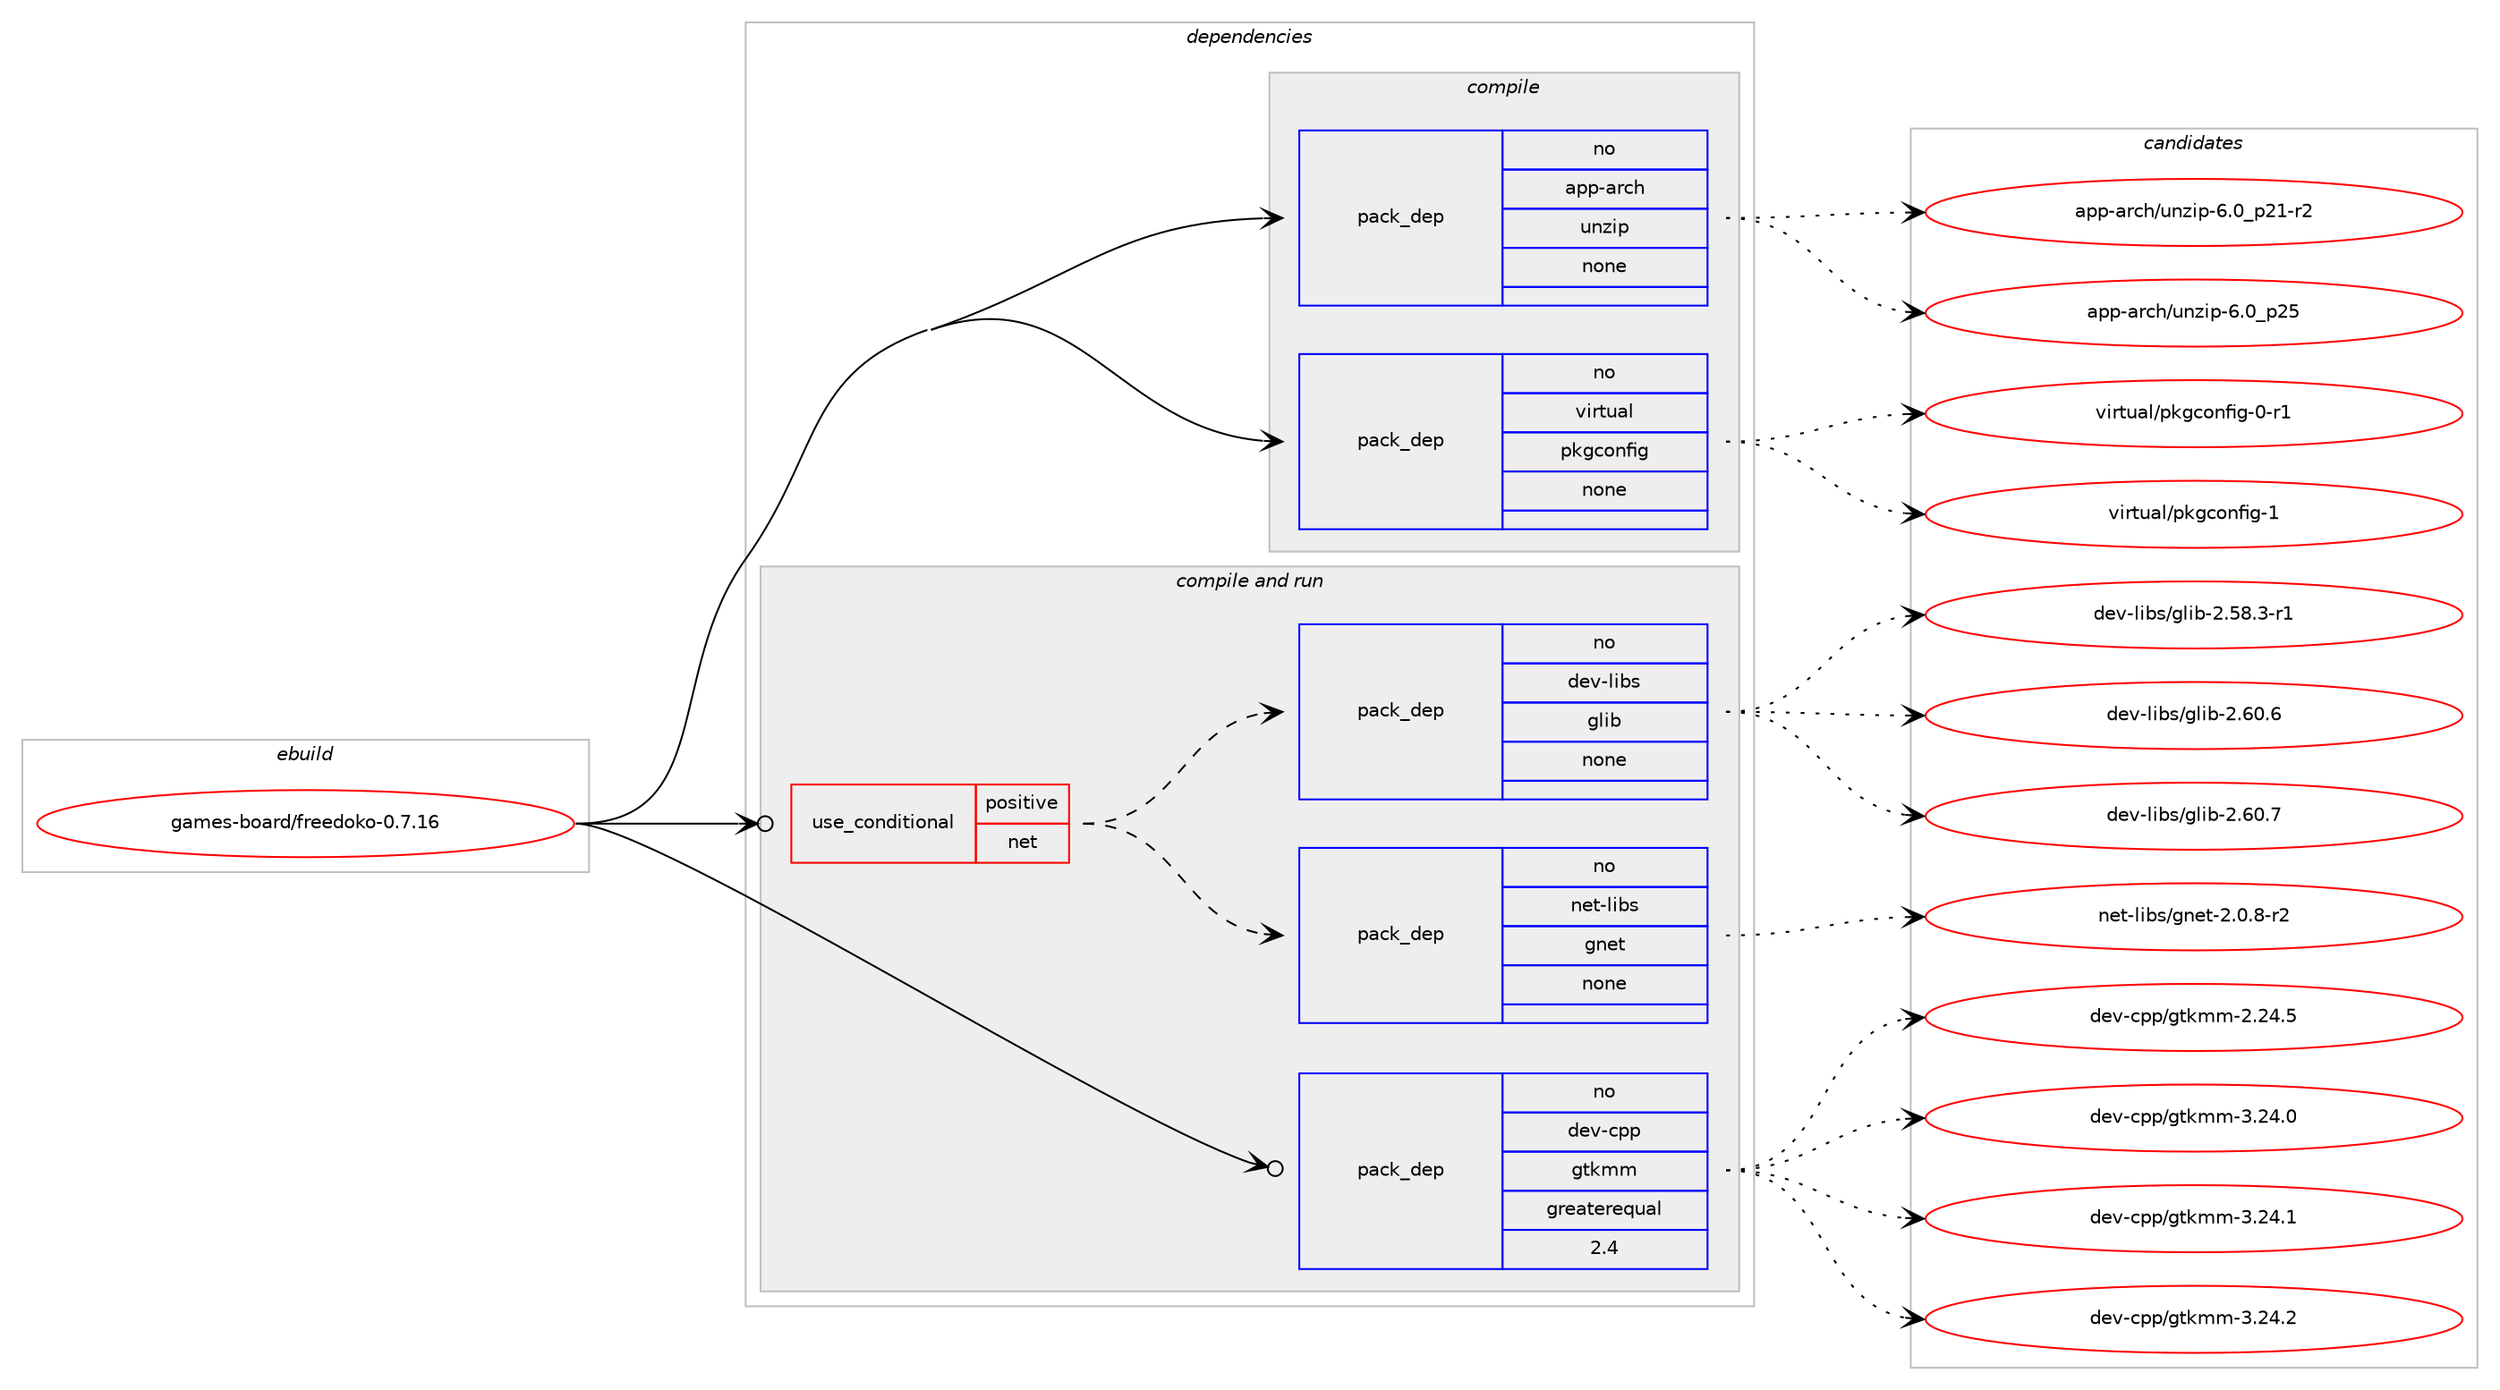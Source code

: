 digraph prolog {

# *************
# Graph options
# *************

newrank=true;
concentrate=true;
compound=true;
graph [rankdir=LR,fontname=Helvetica,fontsize=10,ranksep=1.5];#, ranksep=2.5, nodesep=0.2];
edge  [arrowhead=vee];
node  [fontname=Helvetica,fontsize=10];

# **********
# The ebuild
# **********

subgraph cluster_leftcol {
color=gray;
rank=same;
label=<<i>ebuild</i>>;
id [label="games-board/freedoko-0.7.16", color=red, width=4, href="../games-board/freedoko-0.7.16.svg"];
}

# ****************
# The dependencies
# ****************

subgraph cluster_midcol {
color=gray;
label=<<i>dependencies</i>>;
subgraph cluster_compile {
fillcolor="#eeeeee";
style=filled;
label=<<i>compile</i>>;
subgraph pack540842 {
dependency737359 [label=<<TABLE BORDER="0" CELLBORDER="1" CELLSPACING="0" CELLPADDING="4" WIDTH="220"><TR><TD ROWSPAN="6" CELLPADDING="30">pack_dep</TD></TR><TR><TD WIDTH="110">no</TD></TR><TR><TD>app-arch</TD></TR><TR><TD>unzip</TD></TR><TR><TD>none</TD></TR><TR><TD></TD></TR></TABLE>>, shape=none, color=blue];
}
id:e -> dependency737359:w [weight=20,style="solid",arrowhead="vee"];
subgraph pack540843 {
dependency737360 [label=<<TABLE BORDER="0" CELLBORDER="1" CELLSPACING="0" CELLPADDING="4" WIDTH="220"><TR><TD ROWSPAN="6" CELLPADDING="30">pack_dep</TD></TR><TR><TD WIDTH="110">no</TD></TR><TR><TD>virtual</TD></TR><TR><TD>pkgconfig</TD></TR><TR><TD>none</TD></TR><TR><TD></TD></TR></TABLE>>, shape=none, color=blue];
}
id:e -> dependency737360:w [weight=20,style="solid",arrowhead="vee"];
}
subgraph cluster_compileandrun {
fillcolor="#eeeeee";
style=filled;
label=<<i>compile and run</i>>;
subgraph cond184227 {
dependency737361 [label=<<TABLE BORDER="0" CELLBORDER="1" CELLSPACING="0" CELLPADDING="4"><TR><TD ROWSPAN="3" CELLPADDING="10">use_conditional</TD></TR><TR><TD>positive</TD></TR><TR><TD>net</TD></TR></TABLE>>, shape=none, color=red];
subgraph pack540844 {
dependency737362 [label=<<TABLE BORDER="0" CELLBORDER="1" CELLSPACING="0" CELLPADDING="4" WIDTH="220"><TR><TD ROWSPAN="6" CELLPADDING="30">pack_dep</TD></TR><TR><TD WIDTH="110">no</TD></TR><TR><TD>net-libs</TD></TR><TR><TD>gnet</TD></TR><TR><TD>none</TD></TR><TR><TD></TD></TR></TABLE>>, shape=none, color=blue];
}
dependency737361:e -> dependency737362:w [weight=20,style="dashed",arrowhead="vee"];
subgraph pack540845 {
dependency737363 [label=<<TABLE BORDER="0" CELLBORDER="1" CELLSPACING="0" CELLPADDING="4" WIDTH="220"><TR><TD ROWSPAN="6" CELLPADDING="30">pack_dep</TD></TR><TR><TD WIDTH="110">no</TD></TR><TR><TD>dev-libs</TD></TR><TR><TD>glib</TD></TR><TR><TD>none</TD></TR><TR><TD></TD></TR></TABLE>>, shape=none, color=blue];
}
dependency737361:e -> dependency737363:w [weight=20,style="dashed",arrowhead="vee"];
}
id:e -> dependency737361:w [weight=20,style="solid",arrowhead="odotvee"];
subgraph pack540846 {
dependency737364 [label=<<TABLE BORDER="0" CELLBORDER="1" CELLSPACING="0" CELLPADDING="4" WIDTH="220"><TR><TD ROWSPAN="6" CELLPADDING="30">pack_dep</TD></TR><TR><TD WIDTH="110">no</TD></TR><TR><TD>dev-cpp</TD></TR><TR><TD>gtkmm</TD></TR><TR><TD>greaterequal</TD></TR><TR><TD>2.4</TD></TR></TABLE>>, shape=none, color=blue];
}
id:e -> dependency737364:w [weight=20,style="solid",arrowhead="odotvee"];
}
subgraph cluster_run {
fillcolor="#eeeeee";
style=filled;
label=<<i>run</i>>;
}
}

# **************
# The candidates
# **************

subgraph cluster_choices {
rank=same;
color=gray;
label=<<i>candidates</i>>;

subgraph choice540842 {
color=black;
nodesep=1;
choice9711211245971149910447117110122105112455446489511250494511450 [label="app-arch/unzip-6.0_p21-r2", color=red, width=4,href="../app-arch/unzip-6.0_p21-r2.svg"];
choice971121124597114991044711711012210511245544648951125053 [label="app-arch/unzip-6.0_p25", color=red, width=4,href="../app-arch/unzip-6.0_p25.svg"];
dependency737359:e -> choice9711211245971149910447117110122105112455446489511250494511450:w [style=dotted,weight="100"];
dependency737359:e -> choice971121124597114991044711711012210511245544648951125053:w [style=dotted,weight="100"];
}
subgraph choice540843 {
color=black;
nodesep=1;
choice11810511411611797108471121071039911111010210510345484511449 [label="virtual/pkgconfig-0-r1", color=red, width=4,href="../virtual/pkgconfig-0-r1.svg"];
choice1181051141161179710847112107103991111101021051034549 [label="virtual/pkgconfig-1", color=red, width=4,href="../virtual/pkgconfig-1.svg"];
dependency737360:e -> choice11810511411611797108471121071039911111010210510345484511449:w [style=dotted,weight="100"];
dependency737360:e -> choice1181051141161179710847112107103991111101021051034549:w [style=dotted,weight="100"];
}
subgraph choice540844 {
color=black;
nodesep=1;
choice1101011164510810598115471031101011164550464846564511450 [label="net-libs/gnet-2.0.8-r2", color=red, width=4,href="../net-libs/gnet-2.0.8-r2.svg"];
dependency737362:e -> choice1101011164510810598115471031101011164550464846564511450:w [style=dotted,weight="100"];
}
subgraph choice540845 {
color=black;
nodesep=1;
choice10010111845108105981154710310810598455046535646514511449 [label="dev-libs/glib-2.58.3-r1", color=red, width=4,href="../dev-libs/glib-2.58.3-r1.svg"];
choice1001011184510810598115471031081059845504654484654 [label="dev-libs/glib-2.60.6", color=red, width=4,href="../dev-libs/glib-2.60.6.svg"];
choice1001011184510810598115471031081059845504654484655 [label="dev-libs/glib-2.60.7", color=red, width=4,href="../dev-libs/glib-2.60.7.svg"];
dependency737363:e -> choice10010111845108105981154710310810598455046535646514511449:w [style=dotted,weight="100"];
dependency737363:e -> choice1001011184510810598115471031081059845504654484654:w [style=dotted,weight="100"];
dependency737363:e -> choice1001011184510810598115471031081059845504654484655:w [style=dotted,weight="100"];
}
subgraph choice540846 {
color=black;
nodesep=1;
choice10010111845991121124710311610710910945504650524653 [label="dev-cpp/gtkmm-2.24.5", color=red, width=4,href="../dev-cpp/gtkmm-2.24.5.svg"];
choice10010111845991121124710311610710910945514650524648 [label="dev-cpp/gtkmm-3.24.0", color=red, width=4,href="../dev-cpp/gtkmm-3.24.0.svg"];
choice10010111845991121124710311610710910945514650524649 [label="dev-cpp/gtkmm-3.24.1", color=red, width=4,href="../dev-cpp/gtkmm-3.24.1.svg"];
choice10010111845991121124710311610710910945514650524650 [label="dev-cpp/gtkmm-3.24.2", color=red, width=4,href="../dev-cpp/gtkmm-3.24.2.svg"];
dependency737364:e -> choice10010111845991121124710311610710910945504650524653:w [style=dotted,weight="100"];
dependency737364:e -> choice10010111845991121124710311610710910945514650524648:w [style=dotted,weight="100"];
dependency737364:e -> choice10010111845991121124710311610710910945514650524649:w [style=dotted,weight="100"];
dependency737364:e -> choice10010111845991121124710311610710910945514650524650:w [style=dotted,weight="100"];
}
}

}
